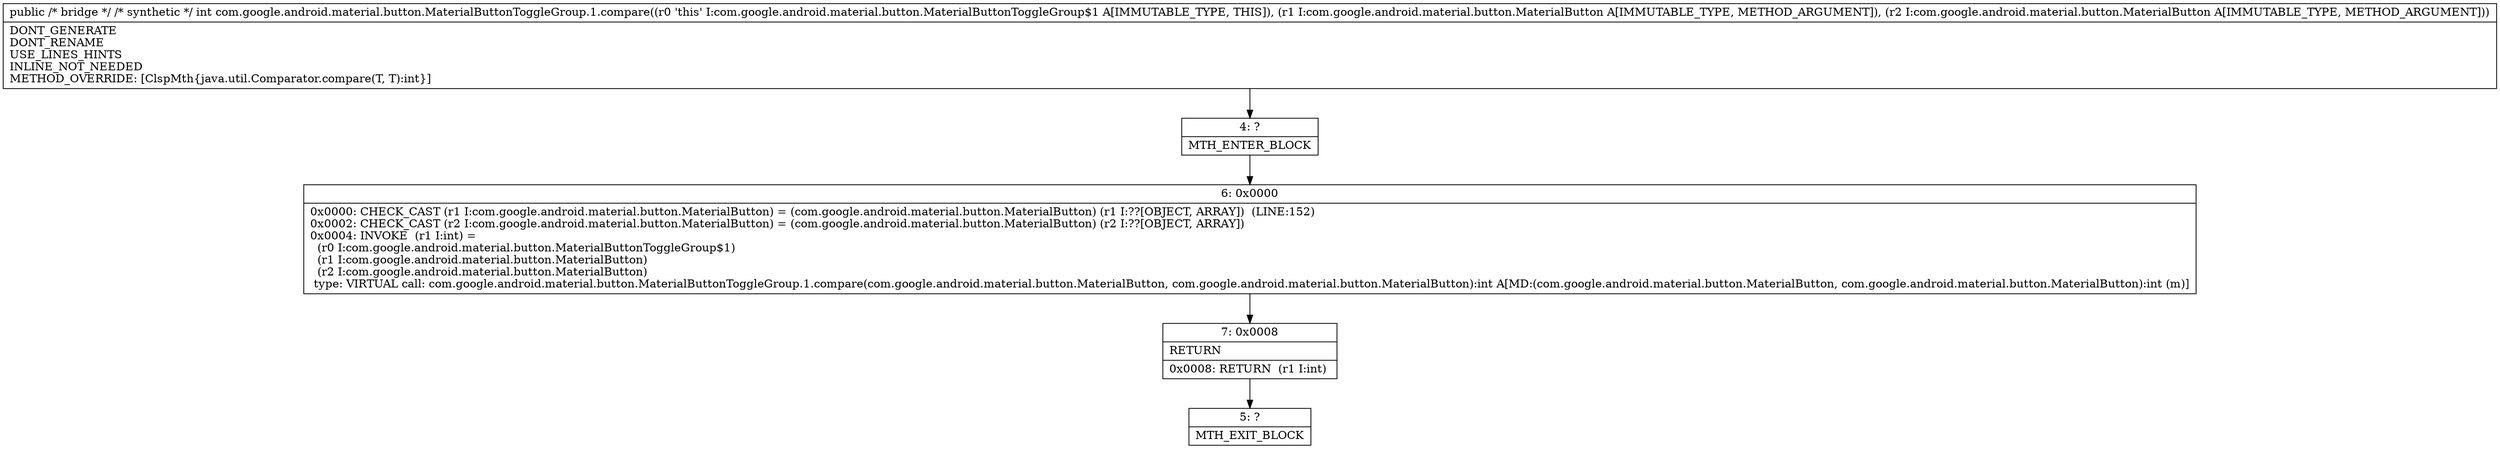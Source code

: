digraph "CFG forcom.google.android.material.button.MaterialButtonToggleGroup.1.compare(Ljava\/lang\/Object;Ljava\/lang\/Object;)I" {
Node_4 [shape=record,label="{4\:\ ?|MTH_ENTER_BLOCK\l}"];
Node_6 [shape=record,label="{6\:\ 0x0000|0x0000: CHECK_CAST (r1 I:com.google.android.material.button.MaterialButton) = (com.google.android.material.button.MaterialButton) (r1 I:??[OBJECT, ARRAY])  (LINE:152)\l0x0002: CHECK_CAST (r2 I:com.google.android.material.button.MaterialButton) = (com.google.android.material.button.MaterialButton) (r2 I:??[OBJECT, ARRAY]) \l0x0004: INVOKE  (r1 I:int) = \l  (r0 I:com.google.android.material.button.MaterialButtonToggleGroup$1)\l  (r1 I:com.google.android.material.button.MaterialButton)\l  (r2 I:com.google.android.material.button.MaterialButton)\l type: VIRTUAL call: com.google.android.material.button.MaterialButtonToggleGroup.1.compare(com.google.android.material.button.MaterialButton, com.google.android.material.button.MaterialButton):int A[MD:(com.google.android.material.button.MaterialButton, com.google.android.material.button.MaterialButton):int (m)]\l}"];
Node_7 [shape=record,label="{7\:\ 0x0008|RETURN\l|0x0008: RETURN  (r1 I:int) \l}"];
Node_5 [shape=record,label="{5\:\ ?|MTH_EXIT_BLOCK\l}"];
MethodNode[shape=record,label="{public \/* bridge *\/ \/* synthetic *\/ int com.google.android.material.button.MaterialButtonToggleGroup.1.compare((r0 'this' I:com.google.android.material.button.MaterialButtonToggleGroup$1 A[IMMUTABLE_TYPE, THIS]), (r1 I:com.google.android.material.button.MaterialButton A[IMMUTABLE_TYPE, METHOD_ARGUMENT]), (r2 I:com.google.android.material.button.MaterialButton A[IMMUTABLE_TYPE, METHOD_ARGUMENT]))  | DONT_GENERATE\lDONT_RENAME\lUSE_LINES_HINTS\lINLINE_NOT_NEEDED\lMETHOD_OVERRIDE: [ClspMth\{java.util.Comparator.compare(T, T):int\}]\l}"];
MethodNode -> Node_4;Node_4 -> Node_6;
Node_6 -> Node_7;
Node_7 -> Node_5;
}

